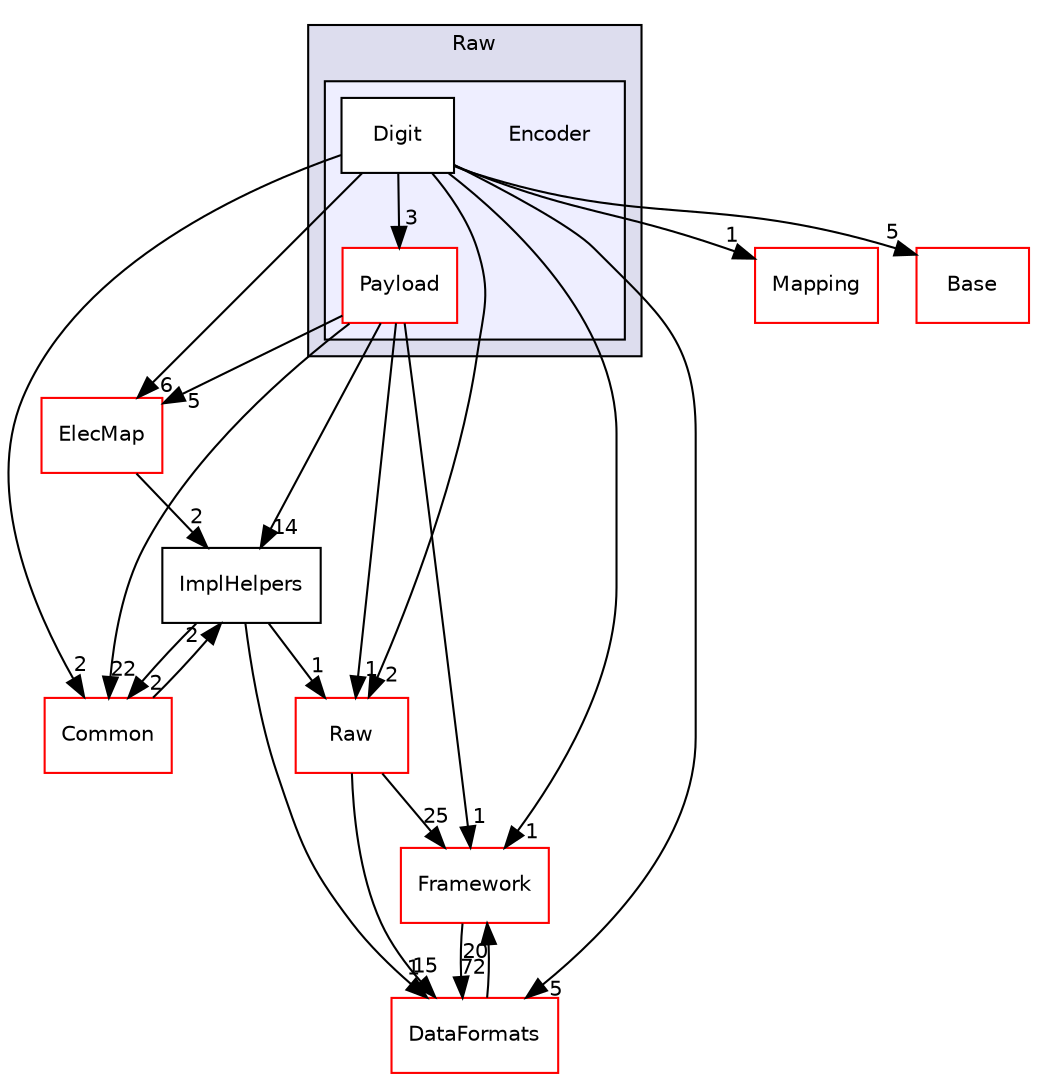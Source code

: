 digraph "/home/travis/build/AliceO2Group/AliceO2/Detectors/MUON/MCH/Raw/Encoder" {
  bgcolor=transparent;
  compound=true
  node [ fontsize="10", fontname="Helvetica"];
  edge [ labelfontsize="10", labelfontname="Helvetica"];
  subgraph clusterdir_f8de85f281636d081fd2e7e06b0134d2 {
    graph [ bgcolor="#ddddee", pencolor="black", label="Raw" fontname="Helvetica", fontsize="10", URL="dir_f8de85f281636d081fd2e7e06b0134d2.html"]
  subgraph clusterdir_934398cf98861ce15dff28db7cb4f35f {
    graph [ bgcolor="#eeeeff", pencolor="black", label="" URL="dir_934398cf98861ce15dff28db7cb4f35f.html"];
    dir_934398cf98861ce15dff28db7cb4f35f [shape=plaintext label="Encoder"];
    dir_ebb531192cd3bab357a8d64bb9c8a766 [shape=box label="Digit" color="black" fillcolor="white" style="filled" URL="dir_ebb531192cd3bab357a8d64bb9c8a766.html"];
    dir_2ef0ee86fbed2ceff25db7389dceac19 [shape=box label="Payload" color="red" fillcolor="white" style="filled" URL="dir_2ef0ee86fbed2ceff25db7389dceac19.html"];
  }
  }
  dir_0cfbacb297625179725e3de4f30c0e94 [shape=box label="ElecMap" color="red" URL="dir_0cfbacb297625179725e3de4f30c0e94.html"];
  dir_55964488a5749f1fcba45aaf4e122cee [shape=box label="Common" color="red" URL="dir_55964488a5749f1fcba45aaf4e122cee.html"];
  dir_cfadcf1c28477e06298c128044978e91 [shape=box label="ImplHelpers" URL="dir_cfadcf1c28477e06298c128044978e91.html"];
  dir_1155c84989a046e7de4bf0156dc4b34c [shape=box label="Base" color="red" URL="dir_1155c84989a046e7de4bf0156dc4b34c.html"];
  dir_bcbb2cf9a3d3d83e5515c82071a07177 [shape=box label="Framework" color="red" URL="dir_bcbb2cf9a3d3d83e5515c82071a07177.html"];
  dir_26637d1bd82229bc9ed97f7e706be743 [shape=box label="Raw" color="red" URL="dir_26637d1bd82229bc9ed97f7e706be743.html"];
  dir_2171f7ec022c5423887b07c69b2f5b48 [shape=box label="DataFormats" color="red" URL="dir_2171f7ec022c5423887b07c69b2f5b48.html"];
  dir_b098e3604916eca5f90f2bb1c75b7880 [shape=box label="Mapping" color="red" URL="dir_b098e3604916eca5f90f2bb1c75b7880.html"];
  dir_0cfbacb297625179725e3de4f30c0e94->dir_cfadcf1c28477e06298c128044978e91 [headlabel="2", labeldistance=1.5 headhref="dir_000433_000592.html"];
  dir_55964488a5749f1fcba45aaf4e122cee->dir_cfadcf1c28477e06298c128044978e91 [headlabel="2", labeldistance=1.5 headhref="dir_000580_000592.html"];
  dir_ebb531192cd3bab357a8d64bb9c8a766->dir_0cfbacb297625179725e3de4f30c0e94 [headlabel="6", labeldistance=1.5 headhref="dir_000447_000433.html"];
  dir_ebb531192cd3bab357a8d64bb9c8a766->dir_55964488a5749f1fcba45aaf4e122cee [headlabel="2", labeldistance=1.5 headhref="dir_000447_000580.html"];
  dir_ebb531192cd3bab357a8d64bb9c8a766->dir_2ef0ee86fbed2ceff25db7389dceac19 [headlabel="3", labeldistance=1.5 headhref="dir_000447_000589.html"];
  dir_ebb531192cd3bab357a8d64bb9c8a766->dir_1155c84989a046e7de4bf0156dc4b34c [headlabel="5", labeldistance=1.5 headhref="dir_000447_000142.html"];
  dir_ebb531192cd3bab357a8d64bb9c8a766->dir_bcbb2cf9a3d3d83e5515c82071a07177 [headlabel="1", labeldistance=1.5 headhref="dir_000447_000058.html"];
  dir_ebb531192cd3bab357a8d64bb9c8a766->dir_26637d1bd82229bc9ed97f7e706be743 [headlabel="2", labeldistance=1.5 headhref="dir_000447_000620.html"];
  dir_ebb531192cd3bab357a8d64bb9c8a766->dir_2171f7ec022c5423887b07c69b2f5b48 [headlabel="5", labeldistance=1.5 headhref="dir_000447_000085.html"];
  dir_ebb531192cd3bab357a8d64bb9c8a766->dir_b098e3604916eca5f90f2bb1c75b7880 [headlabel="1", labeldistance=1.5 headhref="dir_000447_000552.html"];
  dir_cfadcf1c28477e06298c128044978e91->dir_55964488a5749f1fcba45aaf4e122cee [headlabel="2", labeldistance=1.5 headhref="dir_000592_000580.html"];
  dir_cfadcf1c28477e06298c128044978e91->dir_26637d1bd82229bc9ed97f7e706be743 [headlabel="1", labeldistance=1.5 headhref="dir_000592_000620.html"];
  dir_cfadcf1c28477e06298c128044978e91->dir_2171f7ec022c5423887b07c69b2f5b48 [headlabel="1", labeldistance=1.5 headhref="dir_000592_000085.html"];
  dir_2ef0ee86fbed2ceff25db7389dceac19->dir_0cfbacb297625179725e3de4f30c0e94 [headlabel="5", labeldistance=1.5 headhref="dir_000589_000433.html"];
  dir_2ef0ee86fbed2ceff25db7389dceac19->dir_55964488a5749f1fcba45aaf4e122cee [headlabel="22", labeldistance=1.5 headhref="dir_000589_000580.html"];
  dir_2ef0ee86fbed2ceff25db7389dceac19->dir_cfadcf1c28477e06298c128044978e91 [headlabel="14", labeldistance=1.5 headhref="dir_000589_000592.html"];
  dir_2ef0ee86fbed2ceff25db7389dceac19->dir_bcbb2cf9a3d3d83e5515c82071a07177 [headlabel="1", labeldistance=1.5 headhref="dir_000589_000058.html"];
  dir_2ef0ee86fbed2ceff25db7389dceac19->dir_26637d1bd82229bc9ed97f7e706be743 [headlabel="1", labeldistance=1.5 headhref="dir_000589_000620.html"];
  dir_bcbb2cf9a3d3d83e5515c82071a07177->dir_2171f7ec022c5423887b07c69b2f5b48 [headlabel="72", labeldistance=1.5 headhref="dir_000058_000085.html"];
  dir_26637d1bd82229bc9ed97f7e706be743->dir_bcbb2cf9a3d3d83e5515c82071a07177 [headlabel="25", labeldistance=1.5 headhref="dir_000620_000058.html"];
  dir_26637d1bd82229bc9ed97f7e706be743->dir_2171f7ec022c5423887b07c69b2f5b48 [headlabel="15", labeldistance=1.5 headhref="dir_000620_000085.html"];
  dir_2171f7ec022c5423887b07c69b2f5b48->dir_bcbb2cf9a3d3d83e5515c82071a07177 [headlabel="20", labeldistance=1.5 headhref="dir_000085_000058.html"];
}
